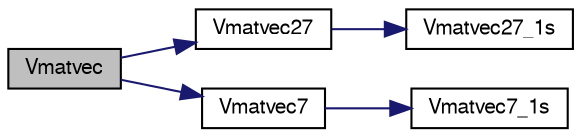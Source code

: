 digraph G
{
  edge [fontname="FreeSans",fontsize="10",labelfontname="FreeSans",labelfontsize="10"];
  node [fontname="FreeSans",fontsize="10",shape=record];
  rankdir=LR;
  Node1 [label="Vmatvec",height=0.2,width=0.4,color="black", fillcolor="grey75", style="filled" fontcolor="black"];
  Node1 -> Node2 [color="midnightblue",fontsize="10",style="solid",fontname="FreeSans"];
  Node2 [label="Vmatvec27",height=0.2,width=0.4,color="black", fillcolor="white", style="filled",URL="$matvecd_8h.html#a20925845b383dba21bf7fb7dafb340b0"];
  Node2 -> Node3 [color="midnightblue",fontsize="10",style="solid",fontname="FreeSans"];
  Node3 [label="Vmatvec27_1s",height=0.2,width=0.4,color="black", fillcolor="white", style="filled",URL="$matvecd_8h.html#afdd47ebf5a388815a71a5a7331ca886e"];
  Node1 -> Node4 [color="midnightblue",fontsize="10",style="solid",fontname="FreeSans"];
  Node4 [label="Vmatvec7",height=0.2,width=0.4,color="black", fillcolor="white", style="filled",URL="$matvecd_8h.html#ae6b8553ded343f1ee7d0d4011a560141"];
  Node4 -> Node5 [color="midnightblue",fontsize="10",style="solid",fontname="FreeSans"];
  Node5 [label="Vmatvec7_1s",height=0.2,width=0.4,color="black", fillcolor="white", style="filled",URL="$matvecd_8h.html#a7cdea00c982b9b4ef1e9de29f92045fb"];
}

